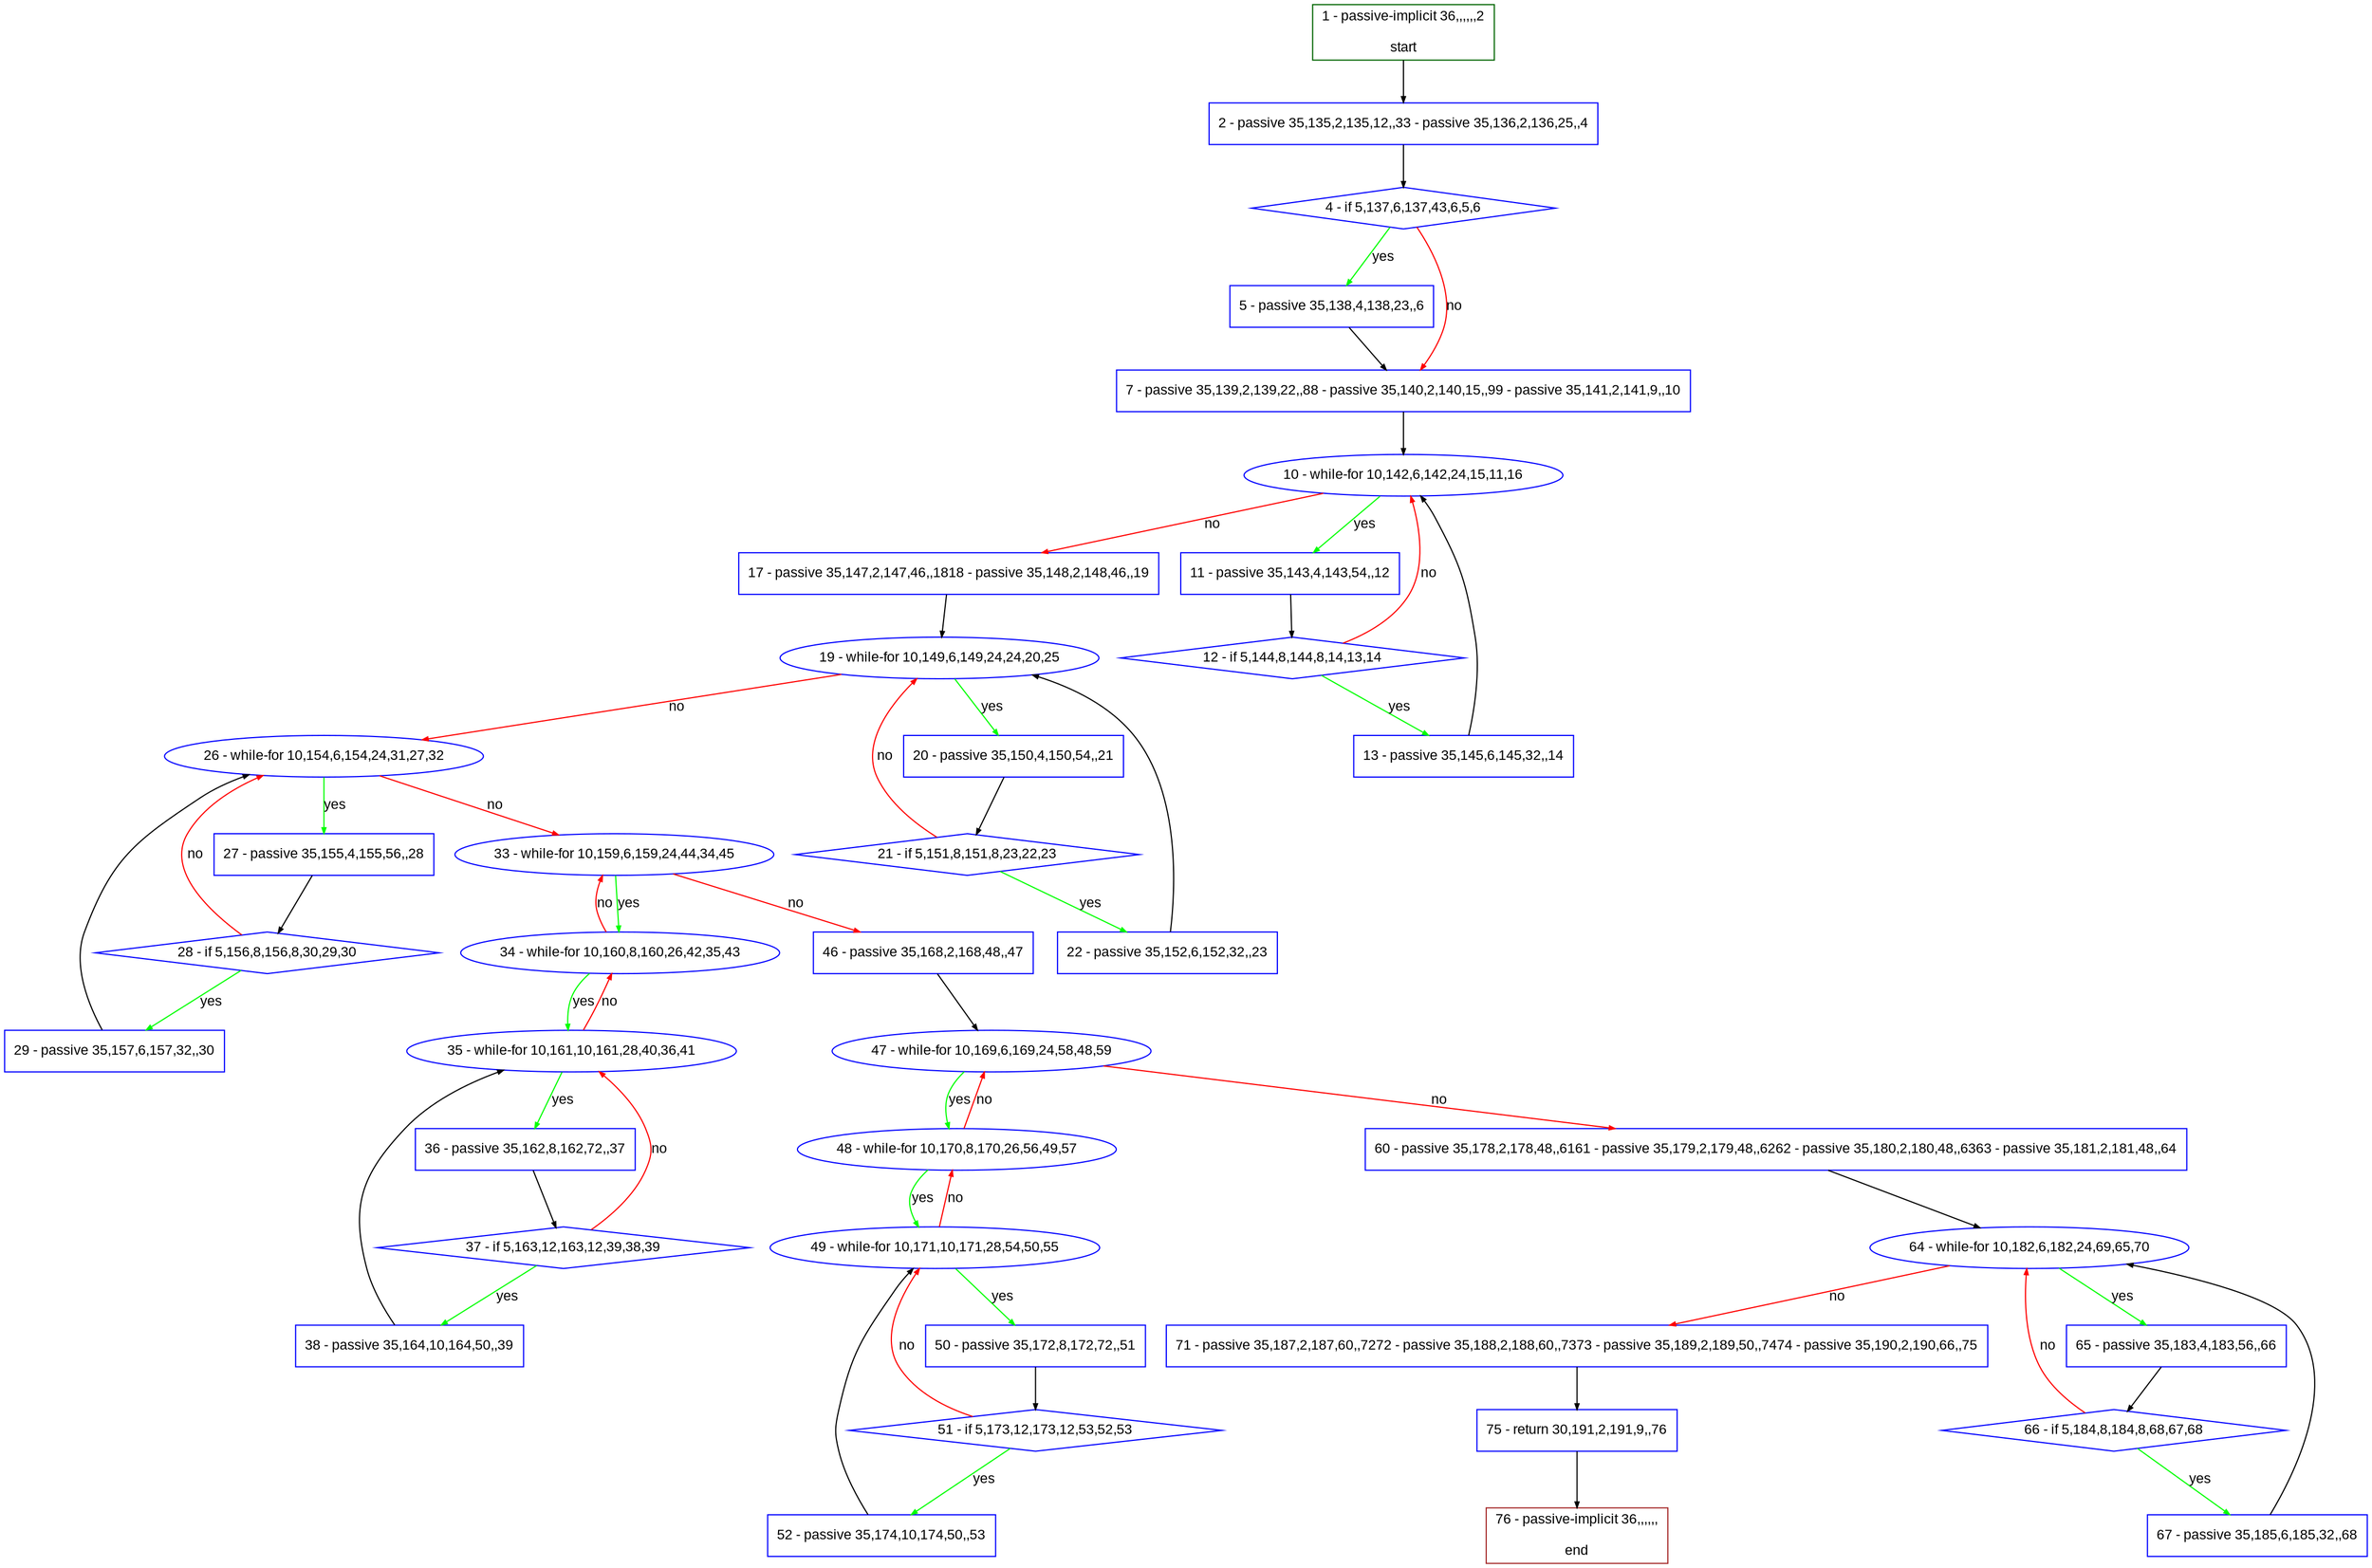 digraph "" {
  graph [pack="true", label="", fontsize="12", packmode="clust", fontname="Arial", fillcolor="#FFFFCC", bgcolor="white", style="rounded,filled", compound="true"];
  node [node_initialized="no", label="", color="grey", fontsize="12", fillcolor="white", fontname="Arial", style="filled", shape="rectangle", compound="true", fixedsize="false"];
  edge [fontcolor="black", arrowhead="normal", arrowtail="none", arrowsize="0.5", ltail="", label="", color="black", fontsize="12", lhead="", fontname="Arial", dir="forward", compound="true"];
  __N1 [label="2 - passive 35,135,2,135,12,,33 - passive 35,136,2,136,25,,4", color="#0000ff", fillcolor="#ffffff", style="filled", shape="box"];
  __N2 [label="1 - passive-implicit 36,,,,,,2\n\nstart", color="#006400", fillcolor="#ffffff", style="filled", shape="box"];
  __N3 [label="4 - if 5,137,6,137,43,6,5,6", color="#0000ff", fillcolor="#ffffff", style="filled", shape="diamond"];
  __N4 [label="5 - passive 35,138,4,138,23,,6", color="#0000ff", fillcolor="#ffffff", style="filled", shape="box"];
  __N5 [label="7 - passive 35,139,2,139,22,,88 - passive 35,140,2,140,15,,99 - passive 35,141,2,141,9,,10", color="#0000ff", fillcolor="#ffffff", style="filled", shape="box"];
  __N6 [label="10 - while-for 10,142,6,142,24,15,11,16", color="#0000ff", fillcolor="#ffffff", style="filled", shape="oval"];
  __N7 [label="11 - passive 35,143,4,143,54,,12", color="#0000ff", fillcolor="#ffffff", style="filled", shape="box"];
  __N8 [label="17 - passive 35,147,2,147,46,,1818 - passive 35,148,2,148,46,,19", color="#0000ff", fillcolor="#ffffff", style="filled", shape="box"];
  __N9 [label="12 - if 5,144,8,144,8,14,13,14", color="#0000ff", fillcolor="#ffffff", style="filled", shape="diamond"];
  __N10 [label="13 - passive 35,145,6,145,32,,14", color="#0000ff", fillcolor="#ffffff", style="filled", shape="box"];
  __N11 [label="19 - while-for 10,149,6,149,24,24,20,25", color="#0000ff", fillcolor="#ffffff", style="filled", shape="oval"];
  __N12 [label="20 - passive 35,150,4,150,54,,21", color="#0000ff", fillcolor="#ffffff", style="filled", shape="box"];
  __N13 [label="26 - while-for 10,154,6,154,24,31,27,32", color="#0000ff", fillcolor="#ffffff", style="filled", shape="oval"];
  __N14 [label="21 - if 5,151,8,151,8,23,22,23", color="#0000ff", fillcolor="#ffffff", style="filled", shape="diamond"];
  __N15 [label="22 - passive 35,152,6,152,32,,23", color="#0000ff", fillcolor="#ffffff", style="filled", shape="box"];
  __N16 [label="27 - passive 35,155,4,155,56,,28", color="#0000ff", fillcolor="#ffffff", style="filled", shape="box"];
  __N17 [label="33 - while-for 10,159,6,159,24,44,34,45", color="#0000ff", fillcolor="#ffffff", style="filled", shape="oval"];
  __N18 [label="28 - if 5,156,8,156,8,30,29,30", color="#0000ff", fillcolor="#ffffff", style="filled", shape="diamond"];
  __N19 [label="29 - passive 35,157,6,157,32,,30", color="#0000ff", fillcolor="#ffffff", style="filled", shape="box"];
  __N20 [label="34 - while-for 10,160,8,160,26,42,35,43", color="#0000ff", fillcolor="#ffffff", style="filled", shape="oval"];
  __N21 [label="46 - passive 35,168,2,168,48,,47", color="#0000ff", fillcolor="#ffffff", style="filled", shape="box"];
  __N22 [label="35 - while-for 10,161,10,161,28,40,36,41", color="#0000ff", fillcolor="#ffffff", style="filled", shape="oval"];
  __N23 [label="36 - passive 35,162,8,162,72,,37", color="#0000ff", fillcolor="#ffffff", style="filled", shape="box"];
  __N24 [label="37 - if 5,163,12,163,12,39,38,39", color="#0000ff", fillcolor="#ffffff", style="filled", shape="diamond"];
  __N25 [label="38 - passive 35,164,10,164,50,,39", color="#0000ff", fillcolor="#ffffff", style="filled", shape="box"];
  __N26 [label="47 - while-for 10,169,6,169,24,58,48,59", color="#0000ff", fillcolor="#ffffff", style="filled", shape="oval"];
  __N27 [label="48 - while-for 10,170,8,170,26,56,49,57", color="#0000ff", fillcolor="#ffffff", style="filled", shape="oval"];
  __N28 [label="60 - passive 35,178,2,178,48,,6161 - passive 35,179,2,179,48,,6262 - passive 35,180,2,180,48,,6363 - passive 35,181,2,181,48,,64", color="#0000ff", fillcolor="#ffffff", style="filled", shape="box"];
  __N29 [label="49 - while-for 10,171,10,171,28,54,50,55", color="#0000ff", fillcolor="#ffffff", style="filled", shape="oval"];
  __N30 [label="50 - passive 35,172,8,172,72,,51", color="#0000ff", fillcolor="#ffffff", style="filled", shape="box"];
  __N31 [label="51 - if 5,173,12,173,12,53,52,53", color="#0000ff", fillcolor="#ffffff", style="filled", shape="diamond"];
  __N32 [label="52 - passive 35,174,10,174,50,,53", color="#0000ff", fillcolor="#ffffff", style="filled", shape="box"];
  __N33 [label="64 - while-for 10,182,6,182,24,69,65,70", color="#0000ff", fillcolor="#ffffff", style="filled", shape="oval"];
  __N34 [label="65 - passive 35,183,4,183,56,,66", color="#0000ff", fillcolor="#ffffff", style="filled", shape="box"];
  __N35 [label="71 - passive 35,187,2,187,60,,7272 - passive 35,188,2,188,60,,7373 - passive 35,189,2,189,50,,7474 - passive 35,190,2,190,66,,75", color="#0000ff", fillcolor="#ffffff", style="filled", shape="box"];
  __N36 [label="66 - if 5,184,8,184,8,68,67,68", color="#0000ff", fillcolor="#ffffff", style="filled", shape="diamond"];
  __N37 [label="67 - passive 35,185,6,185,32,,68", color="#0000ff", fillcolor="#ffffff", style="filled", shape="box"];
  __N38 [label="75 - return 30,191,2,191,9,,76", color="#0000ff", fillcolor="#ffffff", style="filled", shape="box"];
  __N39 [label="76 - passive-implicit 36,,,,,,\n\nend", color="#a52a2a", fillcolor="#ffffff", style="filled", shape="box"];
  __N2 -> __N1 [arrowhead="normal", arrowtail="none", color="#000000", label="", dir="forward"];
  __N1 -> __N3 [arrowhead="normal", arrowtail="none", color="#000000", label="", dir="forward"];
  __N3 -> __N4 [arrowhead="normal", arrowtail="none", color="#00ff00", label="yes", dir="forward"];
  __N3 -> __N5 [arrowhead="normal", arrowtail="none", color="#ff0000", label="no", dir="forward"];
  __N4 -> __N5 [arrowhead="normal", arrowtail="none", color="#000000", label="", dir="forward"];
  __N5 -> __N6 [arrowhead="normal", arrowtail="none", color="#000000", label="", dir="forward"];
  __N6 -> __N7 [arrowhead="normal", arrowtail="none", color="#00ff00", label="yes", dir="forward"];
  __N6 -> __N8 [arrowhead="normal", arrowtail="none", color="#ff0000", label="no", dir="forward"];
  __N7 -> __N9 [arrowhead="normal", arrowtail="none", color="#000000", label="", dir="forward"];
  __N9 -> __N6 [arrowhead="normal", arrowtail="none", color="#ff0000", label="no", dir="forward"];
  __N9 -> __N10 [arrowhead="normal", arrowtail="none", color="#00ff00", label="yes", dir="forward"];
  __N10 -> __N6 [arrowhead="normal", arrowtail="none", color="#000000", label="", dir="forward"];
  __N8 -> __N11 [arrowhead="normal", arrowtail="none", color="#000000", label="", dir="forward"];
  __N11 -> __N12 [arrowhead="normal", arrowtail="none", color="#00ff00", label="yes", dir="forward"];
  __N11 -> __N13 [arrowhead="normal", arrowtail="none", color="#ff0000", label="no", dir="forward"];
  __N12 -> __N14 [arrowhead="normal", arrowtail="none", color="#000000", label="", dir="forward"];
  __N14 -> __N11 [arrowhead="normal", arrowtail="none", color="#ff0000", label="no", dir="forward"];
  __N14 -> __N15 [arrowhead="normal", arrowtail="none", color="#00ff00", label="yes", dir="forward"];
  __N15 -> __N11 [arrowhead="normal", arrowtail="none", color="#000000", label="", dir="forward"];
  __N13 -> __N16 [arrowhead="normal", arrowtail="none", color="#00ff00", label="yes", dir="forward"];
  __N13 -> __N17 [arrowhead="normal", arrowtail="none", color="#ff0000", label="no", dir="forward"];
  __N16 -> __N18 [arrowhead="normal", arrowtail="none", color="#000000", label="", dir="forward"];
  __N18 -> __N13 [arrowhead="normal", arrowtail="none", color="#ff0000", label="no", dir="forward"];
  __N18 -> __N19 [arrowhead="normal", arrowtail="none", color="#00ff00", label="yes", dir="forward"];
  __N19 -> __N13 [arrowhead="normal", arrowtail="none", color="#000000", label="", dir="forward"];
  __N17 -> __N20 [arrowhead="normal", arrowtail="none", color="#00ff00", label="yes", dir="forward"];
  __N20 -> __N17 [arrowhead="normal", arrowtail="none", color="#ff0000", label="no", dir="forward"];
  __N17 -> __N21 [arrowhead="normal", arrowtail="none", color="#ff0000", label="no", dir="forward"];
  __N20 -> __N22 [arrowhead="normal", arrowtail="none", color="#00ff00", label="yes", dir="forward"];
  __N22 -> __N20 [arrowhead="normal", arrowtail="none", color="#ff0000", label="no", dir="forward"];
  __N22 -> __N23 [arrowhead="normal", arrowtail="none", color="#00ff00", label="yes", dir="forward"];
  __N23 -> __N24 [arrowhead="normal", arrowtail="none", color="#000000", label="", dir="forward"];
  __N24 -> __N22 [arrowhead="normal", arrowtail="none", color="#ff0000", label="no", dir="forward"];
  __N24 -> __N25 [arrowhead="normal", arrowtail="none", color="#00ff00", label="yes", dir="forward"];
  __N25 -> __N22 [arrowhead="normal", arrowtail="none", color="#000000", label="", dir="forward"];
  __N21 -> __N26 [arrowhead="normal", arrowtail="none", color="#000000", label="", dir="forward"];
  __N26 -> __N27 [arrowhead="normal", arrowtail="none", color="#00ff00", label="yes", dir="forward"];
  __N27 -> __N26 [arrowhead="normal", arrowtail="none", color="#ff0000", label="no", dir="forward"];
  __N26 -> __N28 [arrowhead="normal", arrowtail="none", color="#ff0000", label="no", dir="forward"];
  __N27 -> __N29 [arrowhead="normal", arrowtail="none", color="#00ff00", label="yes", dir="forward"];
  __N29 -> __N27 [arrowhead="normal", arrowtail="none", color="#ff0000", label="no", dir="forward"];
  __N29 -> __N30 [arrowhead="normal", arrowtail="none", color="#00ff00", label="yes", dir="forward"];
  __N30 -> __N31 [arrowhead="normal", arrowtail="none", color="#000000", label="", dir="forward"];
  __N31 -> __N29 [arrowhead="normal", arrowtail="none", color="#ff0000", label="no", dir="forward"];
  __N31 -> __N32 [arrowhead="normal", arrowtail="none", color="#00ff00", label="yes", dir="forward"];
  __N32 -> __N29 [arrowhead="normal", arrowtail="none", color="#000000", label="", dir="forward"];
  __N28 -> __N33 [arrowhead="normal", arrowtail="none", color="#000000", label="", dir="forward"];
  __N33 -> __N34 [arrowhead="normal", arrowtail="none", color="#00ff00", label="yes", dir="forward"];
  __N33 -> __N35 [arrowhead="normal", arrowtail="none", color="#ff0000", label="no", dir="forward"];
  __N34 -> __N36 [arrowhead="normal", arrowtail="none", color="#000000", label="", dir="forward"];
  __N36 -> __N33 [arrowhead="normal", arrowtail="none", color="#ff0000", label="no", dir="forward"];
  __N36 -> __N37 [arrowhead="normal", arrowtail="none", color="#00ff00", label="yes", dir="forward"];
  __N37 -> __N33 [arrowhead="normal", arrowtail="none", color="#000000", label="", dir="forward"];
  __N35 -> __N38 [arrowhead="normal", arrowtail="none", color="#000000", label="", dir="forward"];
  __N38 -> __N39 [arrowhead="normal", arrowtail="none", color="#000000", label="", dir="forward"];
}

